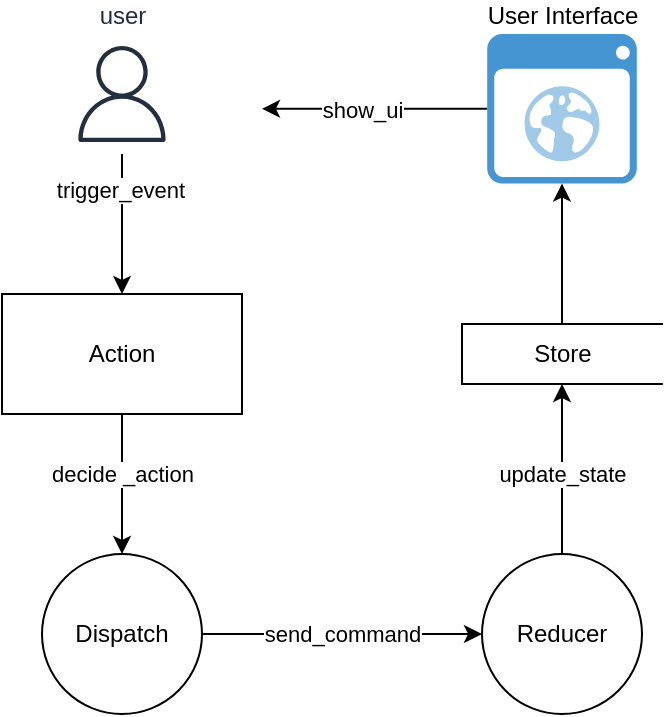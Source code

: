 <mxfile>
    <diagram id="iTUB59Gg_yexKFtE39ff" name="Page-1">
        <mxGraphModel dx="832" dy="470" grid="1" gridSize="10" guides="1" tooltips="1" connect="1" arrows="1" fold="1" page="1" pageScale="1" pageWidth="850" pageHeight="1100" math="0" shadow="0">
            <root>
                <mxCell id="0"/>
                <mxCell id="1" parent="0"/>
                <mxCell id="20" style="edgeStyle=none;html=1;" edge="1" parent="1" source="2" target="16">
                    <mxGeometry relative="1" as="geometry"/>
                </mxCell>
                <mxCell id="2" value="Store" style="html=1;dashed=0;whitespace=wrap;shape=partialRectangle;right=0;" vertex="1" parent="1">
                    <mxGeometry x="550" y="165" width="100" height="30" as="geometry"/>
                </mxCell>
                <mxCell id="18" style="edgeStyle=none;html=1;entryX=0.5;entryY=0;entryDx=0;entryDy=0;" edge="1" parent="1" source="4" target="6">
                    <mxGeometry relative="1" as="geometry"/>
                </mxCell>
                <mxCell id="23" value="trigger_event" style="edgeLabel;html=1;align=center;verticalAlign=middle;resizable=0;points=[];" vertex="1" connectable="0" parent="18">
                    <mxGeometry x="-0.486" y="-1" relative="1" as="geometry">
                        <mxPoint as="offset"/>
                    </mxGeometry>
                </mxCell>
                <mxCell id="4" value="user" style="sketch=0;outlineConnect=0;fontColor=#232F3E;gradientColor=none;strokeColor=#232F3E;fillColor=#ffffff;dashed=0;verticalLabelPosition=top;verticalAlign=bottom;align=center;html=1;fontSize=12;fontStyle=0;aspect=fixed;shape=mxgraph.aws4.resourceIcon;resIcon=mxgraph.aws4.user;labelPosition=center;" vertex="1" parent="1">
                    <mxGeometry x="350" y="20" width="60" height="60" as="geometry"/>
                </mxCell>
                <mxCell id="10" style="edgeStyle=none;html=1;entryX=0.5;entryY=0;entryDx=0;entryDy=0;" edge="1" parent="1" source="6" target="7">
                    <mxGeometry relative="1" as="geometry"/>
                </mxCell>
                <mxCell id="24" value="decide _action" style="edgeLabel;html=1;align=center;verticalAlign=middle;resizable=0;points=[];" vertex="1" connectable="0" parent="10">
                    <mxGeometry x="-0.429" relative="1" as="geometry">
                        <mxPoint y="10" as="offset"/>
                    </mxGeometry>
                </mxCell>
                <mxCell id="6" value="Action" style="whiteSpace=wrap;html=1;" vertex="1" parent="1">
                    <mxGeometry x="320" y="150" width="120" height="60" as="geometry"/>
                </mxCell>
                <mxCell id="11" style="edgeStyle=none;html=1;entryX=0;entryY=0.5;entryDx=0;entryDy=0;" edge="1" parent="1" source="7" target="8">
                    <mxGeometry relative="1" as="geometry"/>
                </mxCell>
                <mxCell id="25" value="send_command" style="edgeLabel;html=1;align=center;verticalAlign=middle;resizable=0;points=[];" vertex="1" connectable="0" parent="11">
                    <mxGeometry x="-0.3" y="1" relative="1" as="geometry">
                        <mxPoint x="21" y="1" as="offset"/>
                    </mxGeometry>
                </mxCell>
                <mxCell id="7" value="Dispatch" style="ellipse;whiteSpace=wrap;html=1;" vertex="1" parent="1">
                    <mxGeometry x="340" y="280" width="80" height="80" as="geometry"/>
                </mxCell>
                <mxCell id="19" style="edgeStyle=none;html=1;entryX=0.5;entryY=1;entryDx=0;entryDy=0;" edge="1" parent="1" source="8" target="2">
                    <mxGeometry relative="1" as="geometry"/>
                </mxCell>
                <mxCell id="26" value="update_state" style="edgeLabel;html=1;align=center;verticalAlign=middle;resizable=0;points=[];" vertex="1" connectable="0" parent="19">
                    <mxGeometry x="-0.341" y="-2" relative="1" as="geometry">
                        <mxPoint x="-2" y="-12" as="offset"/>
                    </mxGeometry>
                </mxCell>
                <mxCell id="8" value="Reducer" style="ellipse;whiteSpace=wrap;html=1;" vertex="1" parent="1">
                    <mxGeometry x="560" y="280" width="80" height="80" as="geometry"/>
                </mxCell>
                <mxCell id="21" style="edgeStyle=none;html=1;" edge="1" parent="1" source="16">
                    <mxGeometry relative="1" as="geometry">
                        <mxPoint x="450" y="57.4" as="targetPoint"/>
                    </mxGeometry>
                </mxCell>
                <mxCell id="22" value="show_ui" style="edgeLabel;html=1;align=center;verticalAlign=middle;resizable=0;points=[];" vertex="1" connectable="0" parent="21">
                    <mxGeometry x="0.414" y="-1" relative="1" as="geometry">
                        <mxPoint x="17" y="1" as="offset"/>
                    </mxGeometry>
                </mxCell>
                <mxCell id="16" value="User Interface" style="shadow=0;dashed=0;html=1;strokeColor=none;fillColor=#4495D1;labelPosition=center;verticalLabelPosition=top;verticalAlign=bottom;align=center;outlineConnect=0;shape=mxgraph.veeam.2d.web_ui;" vertex="1" parent="1">
                    <mxGeometry x="562.6" y="20" width="74.8" height="74.8" as="geometry"/>
                </mxCell>
            </root>
        </mxGraphModel>
    </diagram>
</mxfile>